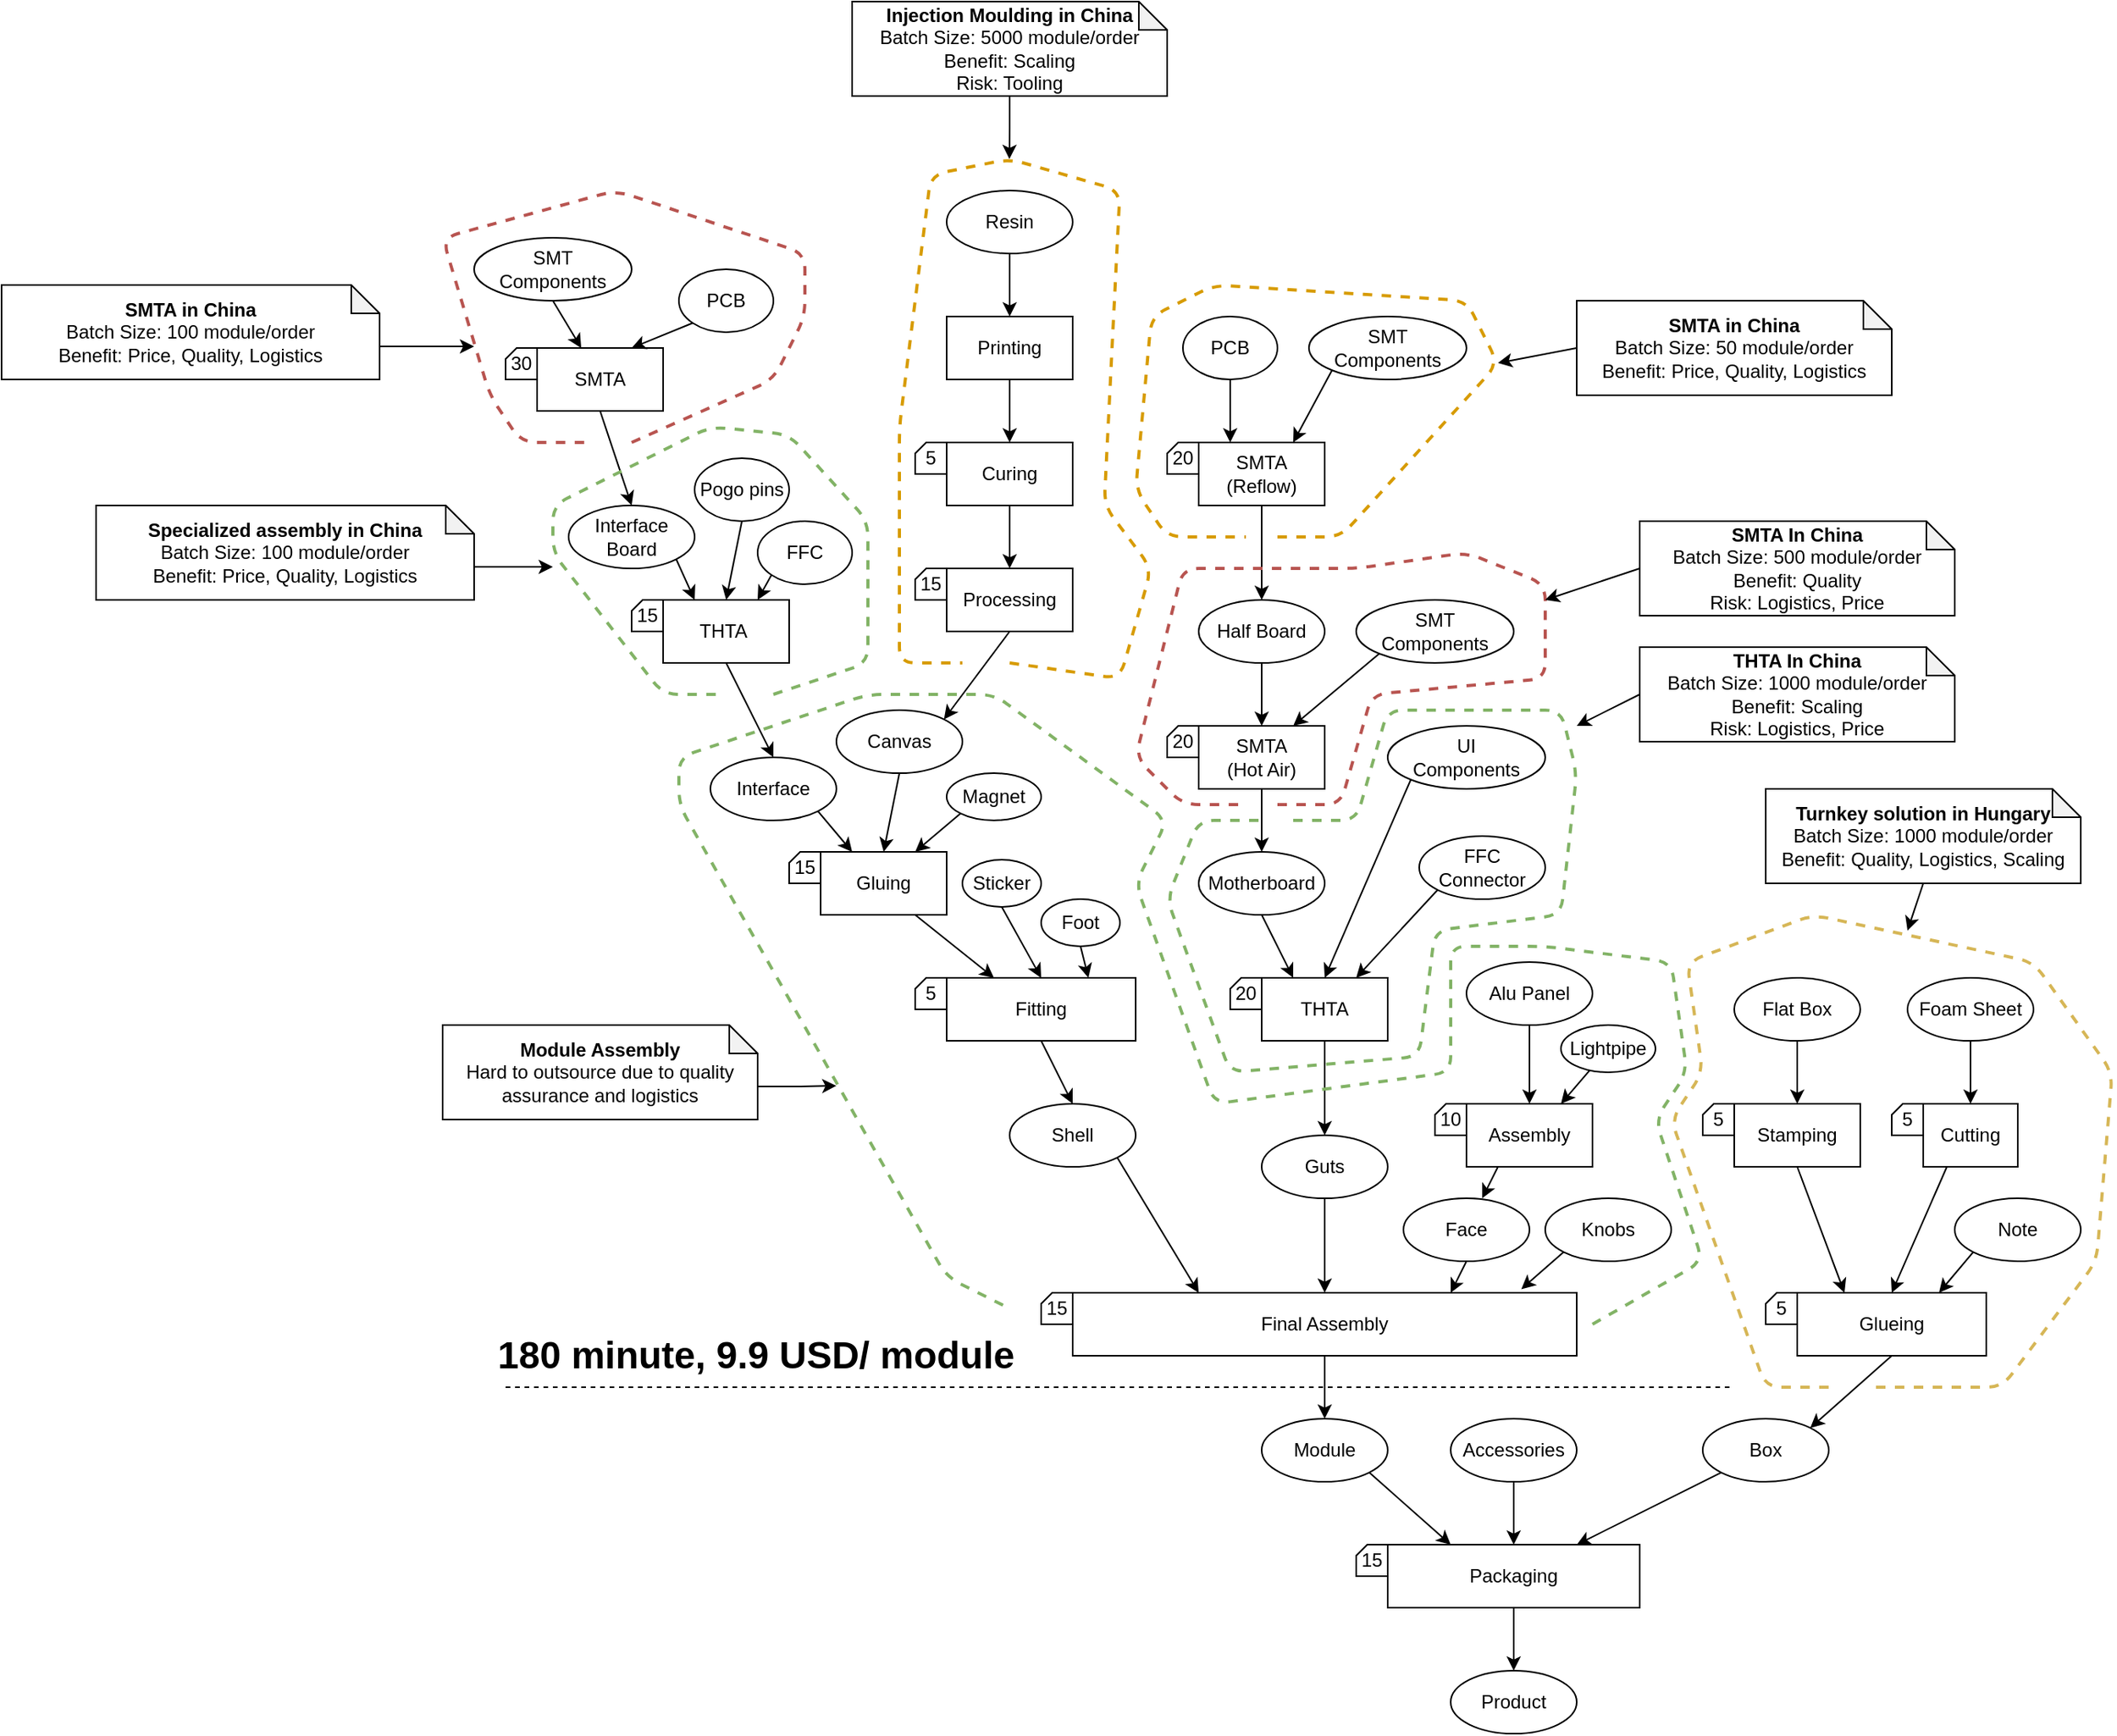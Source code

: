 <mxfile version="12.9.3" type="device"><diagram id="4c3Ffonw-lB8tO26kBs2" name="Page-1"><mxGraphModel dx="1303" dy="1295" grid="1" gridSize="10" guides="1" tooltips="1" connect="1" arrows="1" fold="1" page="1" pageScale="1" pageWidth="1654" pageHeight="1169" math="0" shadow="0"><root><mxCell id="0"/><mxCell id="1" parent="0"/><mxCell id="80USnjIsQjMf6EZ9Q8iS-93" style="edgeStyle=none;rounded=0;orthogonalLoop=1;jettySize=auto;html=1;exitX=0.5;exitY=1;exitDx=0;exitDy=0;entryX=0.5;entryY=0;entryDx=0;entryDy=0;" parent="1" source="80USnjIsQjMf6EZ9Q8iS-7" target="80USnjIsQjMf6EZ9Q8iS-92" edge="1"><mxGeometry relative="1" as="geometry"/></mxCell><mxCell id="80USnjIsQjMf6EZ9Q8iS-7" value="SMTA&lt;br&gt;(Reflow)" style="rounded=0;whiteSpace=wrap;html=1;" parent="1" vertex="1"><mxGeometry x="920" y="300" width="80" height="40" as="geometry"/></mxCell><mxCell id="80USnjIsQjMf6EZ9Q8iS-85" style="edgeStyle=none;rounded=0;orthogonalLoop=1;jettySize=auto;html=1;exitX=0;exitY=1;exitDx=0;exitDy=0;entryX=0.75;entryY=0;entryDx=0;entryDy=0;" parent="1" source="80USnjIsQjMf6EZ9Q8iS-26" target="80USnjIsQjMf6EZ9Q8iS-7" edge="1"><mxGeometry relative="1" as="geometry"/></mxCell><mxCell id="80USnjIsQjMf6EZ9Q8iS-26" value="SMT&lt;br&gt;Components" style="ellipse;whiteSpace=wrap;html=1;" parent="1" vertex="1"><mxGeometry x="990" y="220" width="100" height="40" as="geometry"/></mxCell><mxCell id="80USnjIsQjMf6EZ9Q8iS-84" style="edgeStyle=none;rounded=0;orthogonalLoop=1;jettySize=auto;html=1;exitX=0.5;exitY=1;exitDx=0;exitDy=0;entryX=0.25;entryY=0;entryDx=0;entryDy=0;" parent="1" source="80USnjIsQjMf6EZ9Q8iS-27" target="80USnjIsQjMf6EZ9Q8iS-7" edge="1"><mxGeometry relative="1" as="geometry"/></mxCell><mxCell id="80USnjIsQjMf6EZ9Q8iS-27" value="PCB" style="ellipse;whiteSpace=wrap;html=1;" parent="1" vertex="1"><mxGeometry x="910" y="220" width="60" height="40" as="geometry"/></mxCell><mxCell id="OgNUZuRC2CiyEjr5Gq2l-3" style="rounded=0;orthogonalLoop=1;jettySize=auto;html=1;exitX=0;exitY=1;exitDx=0;exitDy=0;entryX=0.5;entryY=0;entryDx=0;entryDy=0;" parent="1" source="80USnjIsQjMf6EZ9Q8iS-28" target="80USnjIsQjMf6EZ9Q8iS-29" edge="1"><mxGeometry relative="1" as="geometry"/></mxCell><mxCell id="80USnjIsQjMf6EZ9Q8iS-28" value="UI&lt;br&gt;Components" style="ellipse;whiteSpace=wrap;html=1;" parent="1" vertex="1"><mxGeometry x="1040" y="480" width="100" height="40" as="geometry"/></mxCell><mxCell id="80USnjIsQjMf6EZ9Q8iS-38" style="edgeStyle=none;rounded=0;orthogonalLoop=1;jettySize=auto;html=1;exitX=0.5;exitY=1;exitDx=0;exitDy=0;entryX=0.5;entryY=0;entryDx=0;entryDy=0;" parent="1" source="80USnjIsQjMf6EZ9Q8iS-29" target="80USnjIsQjMf6EZ9Q8iS-36" edge="1"><mxGeometry relative="1" as="geometry"/></mxCell><mxCell id="80USnjIsQjMf6EZ9Q8iS-29" value="THTA" style="rounded=0;whiteSpace=wrap;html=1;" parent="1" vertex="1"><mxGeometry x="960" y="640" width="80" height="40" as="geometry"/></mxCell><mxCell id="80USnjIsQjMf6EZ9Q8iS-35" style="edgeStyle=none;rounded=0;orthogonalLoop=1;jettySize=auto;html=1;exitX=0.5;exitY=1;exitDx=0;exitDy=0;entryX=0.25;entryY=0;entryDx=0;entryDy=0;" parent="1" source="80USnjIsQjMf6EZ9Q8iS-33" target="80USnjIsQjMf6EZ9Q8iS-29" edge="1"><mxGeometry relative="1" as="geometry"/></mxCell><mxCell id="80USnjIsQjMf6EZ9Q8iS-33" value="Motherboard" style="ellipse;whiteSpace=wrap;html=1;" parent="1" vertex="1"><mxGeometry x="920" y="560" width="80" height="40" as="geometry"/></mxCell><mxCell id="80USnjIsQjMf6EZ9Q8iS-123" style="edgeStyle=none;rounded=0;orthogonalLoop=1;jettySize=auto;html=1;exitX=0.5;exitY=1;exitDx=0;exitDy=0;entryX=0.5;entryY=0;entryDx=0;entryDy=0;" parent="1" source="80USnjIsQjMf6EZ9Q8iS-36" target="80USnjIsQjMf6EZ9Q8iS-52" edge="1"><mxGeometry relative="1" as="geometry"/></mxCell><mxCell id="80USnjIsQjMf6EZ9Q8iS-36" value="Guts" style="ellipse;whiteSpace=wrap;html=1;" parent="1" vertex="1"><mxGeometry x="960" y="740" width="80" height="40" as="geometry"/></mxCell><mxCell id="80USnjIsQjMf6EZ9Q8iS-124" style="edgeStyle=none;rounded=0;orthogonalLoop=1;jettySize=auto;html=1;exitX=0.5;exitY=1;exitDx=0;exitDy=0;entryX=0.75;entryY=0;entryDx=0;entryDy=0;" parent="1" source="80USnjIsQjMf6EZ9Q8iS-39" target="80USnjIsQjMf6EZ9Q8iS-52" edge="1"><mxGeometry relative="1" as="geometry"/></mxCell><mxCell id="80USnjIsQjMf6EZ9Q8iS-39" value="Face" style="ellipse;whiteSpace=wrap;html=1;" parent="1" vertex="1"><mxGeometry x="1050" y="780" width="80" height="40" as="geometry"/></mxCell><mxCell id="80USnjIsQjMf6EZ9Q8iS-119" style="edgeStyle=none;rounded=0;orthogonalLoop=1;jettySize=auto;html=1;exitX=0.5;exitY=1;exitDx=0;exitDy=0;entryX=0.5;entryY=0;entryDx=0;entryDy=0;" parent="1" source="80USnjIsQjMf6EZ9Q8iS-40" target="80USnjIsQjMf6EZ9Q8iS-43" edge="1"><mxGeometry relative="1" as="geometry"/></mxCell><mxCell id="80USnjIsQjMf6EZ9Q8iS-40" value="Alu Panel" style="ellipse;whiteSpace=wrap;html=1;" parent="1" vertex="1"><mxGeometry x="1090" y="630" width="80" height="40" as="geometry"/></mxCell><mxCell id="80USnjIsQjMf6EZ9Q8iS-120" style="edgeStyle=none;rounded=0;orthogonalLoop=1;jettySize=auto;html=1;entryX=0.75;entryY=0;entryDx=0;entryDy=0;" parent="1" source="80USnjIsQjMf6EZ9Q8iS-41" target="80USnjIsQjMf6EZ9Q8iS-43" edge="1"><mxGeometry relative="1" as="geometry"><mxPoint x="1220" y="620" as="targetPoint"/></mxGeometry></mxCell><mxCell id="80USnjIsQjMf6EZ9Q8iS-41" value="Lightpipe" style="ellipse;whiteSpace=wrap;html=1;" parent="1" vertex="1"><mxGeometry x="1150" y="670" width="60" height="30" as="geometry"/></mxCell><mxCell id="80USnjIsQjMf6EZ9Q8iS-44" style="edgeStyle=none;rounded=0;orthogonalLoop=1;jettySize=auto;html=1;exitX=0.25;exitY=1;exitDx=0;exitDy=0;entryX=0.5;entryY=0;entryDx=0;entryDy=0;" parent="1" source="80USnjIsQjMf6EZ9Q8iS-43" edge="1"><mxGeometry relative="1" as="geometry"><mxPoint x="1100" y="780" as="targetPoint"/></mxGeometry></mxCell><mxCell id="80USnjIsQjMf6EZ9Q8iS-43" value="Assembly" style="rounded=0;whiteSpace=wrap;html=1;" parent="1" vertex="1"><mxGeometry x="1090" y="720" width="80" height="40" as="geometry"/></mxCell><mxCell id="80USnjIsQjMf6EZ9Q8iS-230" style="edgeStyle=none;rounded=0;orthogonalLoop=1;jettySize=auto;html=1;exitX=0;exitY=1;exitDx=0;exitDy=0;entryX=0.75;entryY=0;entryDx=0;entryDy=0;strokeWidth=1;" parent="1" source="80USnjIsQjMf6EZ9Q8iS-50" target="80USnjIsQjMf6EZ9Q8iS-77" edge="1"><mxGeometry relative="1" as="geometry"/></mxCell><mxCell id="80USnjIsQjMf6EZ9Q8iS-50" value="Magnet" style="ellipse;whiteSpace=wrap;html=1;" parent="1" vertex="1"><mxGeometry x="760" y="510" width="60" height="30" as="geometry"/></mxCell><mxCell id="80USnjIsQjMf6EZ9Q8iS-80" style="edgeStyle=none;rounded=0;orthogonalLoop=1;jettySize=auto;html=1;exitX=0.5;exitY=1;exitDx=0;exitDy=0;entryX=0.5;entryY=0;entryDx=0;entryDy=0;" parent="1" source="80USnjIsQjMf6EZ9Q8iS-51" target="80USnjIsQjMf6EZ9Q8iS-77" edge="1"><mxGeometry relative="1" as="geometry"/></mxCell><mxCell id="80USnjIsQjMf6EZ9Q8iS-51" value="Canvas" style="ellipse;whiteSpace=wrap;html=1;" parent="1" vertex="1"><mxGeometry x="690" y="470" width="80" height="40" as="geometry"/></mxCell><mxCell id="80USnjIsQjMf6EZ9Q8iS-129" style="edgeStyle=none;rounded=0;orthogonalLoop=1;jettySize=auto;html=1;exitX=0.5;exitY=1;exitDx=0;exitDy=0;entryX=0.5;entryY=0;entryDx=0;entryDy=0;" parent="1" source="80USnjIsQjMf6EZ9Q8iS-52" target="80USnjIsQjMf6EZ9Q8iS-128" edge="1"><mxGeometry relative="1" as="geometry"/></mxCell><mxCell id="80USnjIsQjMf6EZ9Q8iS-52" value="Final Assembly" style="rounded=0;whiteSpace=wrap;html=1;" parent="1" vertex="1"><mxGeometry x="840" y="840" width="320" height="40" as="geometry"/></mxCell><mxCell id="80USnjIsQjMf6EZ9Q8iS-122" style="edgeStyle=none;rounded=0;orthogonalLoop=1;jettySize=auto;html=1;exitX=1;exitY=1;exitDx=0;exitDy=0;entryX=0.25;entryY=0;entryDx=0;entryDy=0;" parent="1" source="80USnjIsQjMf6EZ9Q8iS-53" target="80USnjIsQjMf6EZ9Q8iS-52" edge="1"><mxGeometry relative="1" as="geometry"/></mxCell><mxCell id="80USnjIsQjMf6EZ9Q8iS-53" value="Shell" style="ellipse;whiteSpace=wrap;html=1;" parent="1" vertex="1"><mxGeometry x="800" y="720" width="80" height="40" as="geometry"/></mxCell><mxCell id="80USnjIsQjMf6EZ9Q8iS-54" style="edgeStyle=none;rounded=0;orthogonalLoop=1;jettySize=auto;html=1;exitX=0.5;exitY=1;exitDx=0;exitDy=0;entryX=0.5;entryY=0;entryDx=0;entryDy=0;" parent="1" source="80USnjIsQjMf6EZ9Q8iS-55" target="80USnjIsQjMf6EZ9Q8iS-60" edge="1"><mxGeometry relative="1" as="geometry"/></mxCell><mxCell id="80USnjIsQjMf6EZ9Q8iS-55" value="SMTA" style="rounded=0;whiteSpace=wrap;html=1;" parent="1" vertex="1"><mxGeometry x="500" y="240" width="80" height="40" as="geometry"/></mxCell><mxCell id="80USnjIsQjMf6EZ9Q8iS-56" style="edgeStyle=none;rounded=0;orthogonalLoop=1;jettySize=auto;html=1;exitX=0;exitY=1;exitDx=0;exitDy=0;entryX=0.75;entryY=0;entryDx=0;entryDy=0;" parent="1" source="80USnjIsQjMf6EZ9Q8iS-59" target="80USnjIsQjMf6EZ9Q8iS-55" edge="1"><mxGeometry relative="1" as="geometry"><mxPoint x="580" y="210" as="sourcePoint"/></mxGeometry></mxCell><mxCell id="80USnjIsQjMf6EZ9Q8iS-57" style="edgeStyle=none;rounded=0;orthogonalLoop=1;jettySize=auto;html=1;exitX=0.5;exitY=1;exitDx=0;exitDy=0;" parent="1" source="80USnjIsQjMf6EZ9Q8iS-58" target="80USnjIsQjMf6EZ9Q8iS-55" edge="1"><mxGeometry relative="1" as="geometry"><mxPoint x="540" y="160" as="sourcePoint"/></mxGeometry></mxCell><mxCell id="80USnjIsQjMf6EZ9Q8iS-58" value="SMT&lt;br&gt;Components" style="ellipse;whiteSpace=wrap;html=1;" parent="1" vertex="1"><mxGeometry x="460" y="170" width="100" height="40" as="geometry"/></mxCell><mxCell id="80USnjIsQjMf6EZ9Q8iS-59" value="PCB" style="ellipse;whiteSpace=wrap;html=1;" parent="1" vertex="1"><mxGeometry x="590" y="190" width="60" height="40" as="geometry"/></mxCell><mxCell id="80USnjIsQjMf6EZ9Q8iS-68" style="edgeStyle=none;rounded=0;orthogonalLoop=1;jettySize=auto;html=1;exitX=1;exitY=1;exitDx=0;exitDy=0;entryX=0.25;entryY=0;entryDx=0;entryDy=0;" parent="1" source="80USnjIsQjMf6EZ9Q8iS-60" target="80USnjIsQjMf6EZ9Q8iS-62" edge="1"><mxGeometry relative="1" as="geometry"/></mxCell><mxCell id="80USnjIsQjMf6EZ9Q8iS-60" value="Interface Board" style="ellipse;whiteSpace=wrap;html=1;" parent="1" vertex="1"><mxGeometry x="520" y="340" width="80" height="40" as="geometry"/></mxCell><mxCell id="80USnjIsQjMf6EZ9Q8iS-233" style="edgeStyle=none;rounded=0;orthogonalLoop=1;jettySize=auto;html=1;exitX=0.5;exitY=1;exitDx=0;exitDy=0;entryX=0.5;entryY=0;entryDx=0;entryDy=0;strokeWidth=1;" parent="1" source="80USnjIsQjMf6EZ9Q8iS-62" target="80USnjIsQjMf6EZ9Q8iS-75" edge="1"><mxGeometry relative="1" as="geometry"/></mxCell><mxCell id="80USnjIsQjMf6EZ9Q8iS-62" value="THTA&amp;nbsp;" style="rounded=0;whiteSpace=wrap;html=1;" parent="1" vertex="1"><mxGeometry x="580" y="400" width="80" height="40" as="geometry"/></mxCell><mxCell id="80USnjIsQjMf6EZ9Q8iS-70" style="edgeStyle=none;rounded=0;orthogonalLoop=1;jettySize=auto;html=1;exitX=0.5;exitY=1;exitDx=0;exitDy=0;entryX=0.5;entryY=0;entryDx=0;entryDy=0;" parent="1" source="80USnjIsQjMf6EZ9Q8iS-69" target="80USnjIsQjMf6EZ9Q8iS-62" edge="1"><mxGeometry relative="1" as="geometry"/></mxCell><mxCell id="80USnjIsQjMf6EZ9Q8iS-69" value="Pogo pins" style="ellipse;whiteSpace=wrap;html=1;" parent="1" vertex="1"><mxGeometry x="600" y="310" width="60" height="40" as="geometry"/></mxCell><mxCell id="80USnjIsQjMf6EZ9Q8iS-72" style="edgeStyle=none;rounded=0;orthogonalLoop=1;jettySize=auto;html=1;exitX=0;exitY=1;exitDx=0;exitDy=0;entryX=0.75;entryY=0;entryDx=0;entryDy=0;" parent="1" source="80USnjIsQjMf6EZ9Q8iS-71" target="80USnjIsQjMf6EZ9Q8iS-62" edge="1"><mxGeometry relative="1" as="geometry"><mxPoint x="621" y="400" as="targetPoint"/></mxGeometry></mxCell><mxCell id="80USnjIsQjMf6EZ9Q8iS-71" value="FFC" style="ellipse;whiteSpace=wrap;html=1;" parent="1" vertex="1"><mxGeometry x="640" y="350" width="60" height="40" as="geometry"/></mxCell><mxCell id="OgNUZuRC2CiyEjr5Gq2l-4" style="edgeStyle=none;rounded=0;orthogonalLoop=1;jettySize=auto;html=1;exitX=0;exitY=1;exitDx=0;exitDy=0;entryX=0.75;entryY=0;entryDx=0;entryDy=0;" parent="1" source="80USnjIsQjMf6EZ9Q8iS-73" target="80USnjIsQjMf6EZ9Q8iS-29" edge="1"><mxGeometry relative="1" as="geometry"/></mxCell><mxCell id="80USnjIsQjMf6EZ9Q8iS-73" value="FFC&lt;br&gt;Connector" style="ellipse;whiteSpace=wrap;html=1;" parent="1" vertex="1"><mxGeometry x="1060" y="550" width="80" height="40" as="geometry"/></mxCell><mxCell id="80USnjIsQjMf6EZ9Q8iS-229" style="edgeStyle=none;rounded=0;orthogonalLoop=1;jettySize=auto;html=1;exitX=1;exitY=1;exitDx=0;exitDy=0;entryX=0.25;entryY=0;entryDx=0;entryDy=0;strokeWidth=1;" parent="1" source="80USnjIsQjMf6EZ9Q8iS-75" target="80USnjIsQjMf6EZ9Q8iS-77" edge="1"><mxGeometry relative="1" as="geometry"/></mxCell><mxCell id="80USnjIsQjMf6EZ9Q8iS-75" value="Interface" style="ellipse;whiteSpace=wrap;html=1;" parent="1" vertex="1"><mxGeometry x="610" y="500" width="80" height="40" as="geometry"/></mxCell><mxCell id="80USnjIsQjMf6EZ9Q8iS-111" style="edgeStyle=none;rounded=0;orthogonalLoop=1;jettySize=auto;html=1;exitX=0.75;exitY=1;exitDx=0;exitDy=0;entryX=0.25;entryY=0;entryDx=0;entryDy=0;" parent="1" source="80USnjIsQjMf6EZ9Q8iS-77" target="80USnjIsQjMf6EZ9Q8iS-109" edge="1"><mxGeometry relative="1" as="geometry"/></mxCell><mxCell id="80USnjIsQjMf6EZ9Q8iS-77" value="Gluing" style="rounded=0;whiteSpace=wrap;html=1;" parent="1" vertex="1"><mxGeometry x="680" y="560" width="80" height="40" as="geometry"/></mxCell><mxCell id="80USnjIsQjMf6EZ9Q8iS-91" style="edgeStyle=none;rounded=0;orthogonalLoop=1;jettySize=auto;html=1;exitX=0.5;exitY=1;exitDx=0;exitDy=0;entryX=0.5;entryY=0;entryDx=0;entryDy=0;" parent="1" source="80USnjIsQjMf6EZ9Q8iS-86" target="80USnjIsQjMf6EZ9Q8iS-33" edge="1"><mxGeometry relative="1" as="geometry"/></mxCell><mxCell id="80USnjIsQjMf6EZ9Q8iS-86" value="SMTA&lt;br&gt;(Hot Air)" style="rounded=0;whiteSpace=wrap;html=1;" parent="1" vertex="1"><mxGeometry x="920" y="480" width="80" height="40" as="geometry"/></mxCell><mxCell id="80USnjIsQjMf6EZ9Q8iS-90" style="edgeStyle=none;rounded=0;orthogonalLoop=1;jettySize=auto;html=1;exitX=0;exitY=1;exitDx=0;exitDy=0;entryX=0.75;entryY=0;entryDx=0;entryDy=0;" parent="1" source="80USnjIsQjMf6EZ9Q8iS-87" target="80USnjIsQjMf6EZ9Q8iS-86" edge="1"><mxGeometry relative="1" as="geometry"/></mxCell><mxCell id="80USnjIsQjMf6EZ9Q8iS-87" value="SMT&lt;br&gt;Components" style="ellipse;whiteSpace=wrap;html=1;" parent="1" vertex="1"><mxGeometry x="1020" y="400" width="100" height="40" as="geometry"/></mxCell><mxCell id="80USnjIsQjMf6EZ9Q8iS-94" style="edgeStyle=none;rounded=0;orthogonalLoop=1;jettySize=auto;html=1;exitX=0.5;exitY=1;exitDx=0;exitDy=0;entryX=0.5;entryY=0;entryDx=0;entryDy=0;" parent="1" source="80USnjIsQjMf6EZ9Q8iS-92" target="80USnjIsQjMf6EZ9Q8iS-86" edge="1"><mxGeometry relative="1" as="geometry"/></mxCell><mxCell id="80USnjIsQjMf6EZ9Q8iS-92" value="Half Board" style="ellipse;whiteSpace=wrap;html=1;" parent="1" vertex="1"><mxGeometry x="920" y="400" width="80" height="40" as="geometry"/></mxCell><mxCell id="80USnjIsQjMf6EZ9Q8iS-115" style="edgeStyle=none;rounded=0;orthogonalLoop=1;jettySize=auto;html=1;exitX=0.5;exitY=1;exitDx=0;exitDy=0;entryX=0.5;entryY=0;entryDx=0;entryDy=0;" parent="1" source="80USnjIsQjMf6EZ9Q8iS-107" target="80USnjIsQjMf6EZ9Q8iS-109" edge="1"><mxGeometry relative="1" as="geometry"/></mxCell><mxCell id="80USnjIsQjMf6EZ9Q8iS-107" value="Sticker" style="ellipse;whiteSpace=wrap;html=1;" parent="1" vertex="1"><mxGeometry x="770" y="565" width="50" height="30" as="geometry"/></mxCell><mxCell id="80USnjIsQjMf6EZ9Q8iS-110" style="edgeStyle=none;rounded=0;orthogonalLoop=1;jettySize=auto;html=1;exitX=0.5;exitY=1;exitDx=0;exitDy=0;entryX=0.5;entryY=0;entryDx=0;entryDy=0;" parent="1" source="80USnjIsQjMf6EZ9Q8iS-109" target="80USnjIsQjMf6EZ9Q8iS-53" edge="1"><mxGeometry relative="1" as="geometry"/></mxCell><mxCell id="80USnjIsQjMf6EZ9Q8iS-109" value="Fitting" style="rounded=0;whiteSpace=wrap;html=1;" parent="1" vertex="1"><mxGeometry x="760" y="640" width="120" height="40" as="geometry"/></mxCell><mxCell id="80USnjIsQjMf6EZ9Q8iS-116" style="edgeStyle=none;rounded=0;orthogonalLoop=1;jettySize=auto;html=1;exitX=0.5;exitY=1;exitDx=0;exitDy=0;entryX=0.75;entryY=0;entryDx=0;entryDy=0;" parent="1" source="80USnjIsQjMf6EZ9Q8iS-112" target="80USnjIsQjMf6EZ9Q8iS-109" edge="1"><mxGeometry relative="1" as="geometry"/></mxCell><mxCell id="80USnjIsQjMf6EZ9Q8iS-112" value="Foot" style="ellipse;whiteSpace=wrap;html=1;" parent="1" vertex="1"><mxGeometry x="820" y="590" width="50" height="30" as="geometry"/></mxCell><mxCell id="80USnjIsQjMf6EZ9Q8iS-134" style="edgeStyle=none;rounded=0;orthogonalLoop=1;jettySize=auto;html=1;exitX=0.5;exitY=1;exitDx=0;exitDy=0;" parent="1" source="80USnjIsQjMf6EZ9Q8iS-125" target="80USnjIsQjMf6EZ9Q8iS-133" edge="1"><mxGeometry relative="1" as="geometry"/></mxCell><mxCell id="80USnjIsQjMf6EZ9Q8iS-125" value="Packaging" style="rounded=0;whiteSpace=wrap;html=1;" parent="1" vertex="1"><mxGeometry x="1040" y="1000" width="160" height="40" as="geometry"/></mxCell><mxCell id="80USnjIsQjMf6EZ9Q8iS-131" style="edgeStyle=none;rounded=0;orthogonalLoop=1;jettySize=auto;html=1;exitX=0.5;exitY=1;exitDx=0;exitDy=0;entryX=0.5;entryY=0;entryDx=0;entryDy=0;" parent="1" source="80USnjIsQjMf6EZ9Q8iS-126" target="80USnjIsQjMf6EZ9Q8iS-125" edge="1"><mxGeometry relative="1" as="geometry"/></mxCell><mxCell id="80USnjIsQjMf6EZ9Q8iS-126" value="Accessories" style="ellipse;whiteSpace=wrap;html=1;" parent="1" vertex="1"><mxGeometry x="1080" y="920" width="80" height="40" as="geometry"/></mxCell><mxCell id="80USnjIsQjMf6EZ9Q8iS-132" style="edgeStyle=none;rounded=0;orthogonalLoop=1;jettySize=auto;html=1;exitX=0;exitY=1;exitDx=0;exitDy=0;entryX=0.75;entryY=0;entryDx=0;entryDy=0;" parent="1" source="80USnjIsQjMf6EZ9Q8iS-127" target="80USnjIsQjMf6EZ9Q8iS-125" edge="1"><mxGeometry relative="1" as="geometry"/></mxCell><mxCell id="80USnjIsQjMf6EZ9Q8iS-127" value="Box" style="ellipse;whiteSpace=wrap;html=1;" parent="1" vertex="1"><mxGeometry x="1240" y="920" width="80" height="40" as="geometry"/></mxCell><mxCell id="80USnjIsQjMf6EZ9Q8iS-130" style="edgeStyle=none;rounded=0;orthogonalLoop=1;jettySize=auto;html=1;exitX=1;exitY=1;exitDx=0;exitDy=0;entryX=0.25;entryY=0;entryDx=0;entryDy=0;" parent="1" source="80USnjIsQjMf6EZ9Q8iS-128" target="80USnjIsQjMf6EZ9Q8iS-125" edge="1"><mxGeometry relative="1" as="geometry"/></mxCell><mxCell id="80USnjIsQjMf6EZ9Q8iS-128" value="Module" style="ellipse;whiteSpace=wrap;html=1;" parent="1" vertex="1"><mxGeometry x="960" y="920" width="80" height="40" as="geometry"/></mxCell><mxCell id="80USnjIsQjMf6EZ9Q8iS-133" value="Product" style="ellipse;whiteSpace=wrap;html=1;" parent="1" vertex="1"><mxGeometry x="1080" y="1080" width="80" height="40" as="geometry"/></mxCell><mxCell id="80USnjIsQjMf6EZ9Q8iS-139" style="edgeStyle=none;rounded=0;orthogonalLoop=1;jettySize=auto;html=1;exitX=0.5;exitY=1;exitDx=0;exitDy=0;entryX=0.5;entryY=0;entryDx=0;entryDy=0;" parent="1" source="80USnjIsQjMf6EZ9Q8iS-136" target="80USnjIsQjMf6EZ9Q8iS-137" edge="1"><mxGeometry relative="1" as="geometry"/></mxCell><mxCell id="80USnjIsQjMf6EZ9Q8iS-136" value="Flat Box" style="ellipse;whiteSpace=wrap;html=1;" parent="1" vertex="1"><mxGeometry x="1260" y="640" width="80" height="40" as="geometry"/></mxCell><mxCell id="80USnjIsQjMf6EZ9Q8iS-158" style="edgeStyle=none;rounded=0;orthogonalLoop=1;jettySize=auto;html=1;exitX=0.5;exitY=1;exitDx=0;exitDy=0;entryX=0.25;entryY=0;entryDx=0;entryDy=0;" parent="1" source="80USnjIsQjMf6EZ9Q8iS-137" target="80USnjIsQjMf6EZ9Q8iS-145" edge="1"><mxGeometry relative="1" as="geometry"/></mxCell><mxCell id="80USnjIsQjMf6EZ9Q8iS-137" value="Stamping" style="rounded=0;whiteSpace=wrap;html=1;" parent="1" vertex="1"><mxGeometry x="1260" y="720" width="80" height="40" as="geometry"/></mxCell><mxCell id="80USnjIsQjMf6EZ9Q8iS-142" style="edgeStyle=none;rounded=0;orthogonalLoop=1;jettySize=auto;html=1;exitX=0.5;exitY=1;exitDx=0;exitDy=0;entryX=0.5;entryY=0;entryDx=0;entryDy=0;" parent="1" source="80USnjIsQjMf6EZ9Q8iS-140" target="80USnjIsQjMf6EZ9Q8iS-141" edge="1"><mxGeometry relative="1" as="geometry"/></mxCell><mxCell id="80USnjIsQjMf6EZ9Q8iS-140" value="Foam Sheet" style="ellipse;whiteSpace=wrap;html=1;" parent="1" vertex="1"><mxGeometry x="1370" y="640" width="80" height="40" as="geometry"/></mxCell><mxCell id="80USnjIsQjMf6EZ9Q8iS-141" value="Cutting" style="rounded=0;whiteSpace=wrap;html=1;" parent="1" vertex="1"><mxGeometry x="1380" y="720" width="60" height="40" as="geometry"/></mxCell><mxCell id="80USnjIsQjMf6EZ9Q8iS-149" style="edgeStyle=none;rounded=0;orthogonalLoop=1;jettySize=auto;html=1;exitX=0.5;exitY=1;exitDx=0;exitDy=0;entryX=1;entryY=0;entryDx=0;entryDy=0;" parent="1" source="80USnjIsQjMf6EZ9Q8iS-145" target="80USnjIsQjMf6EZ9Q8iS-127" edge="1"><mxGeometry relative="1" as="geometry"/></mxCell><mxCell id="80USnjIsQjMf6EZ9Q8iS-145" value="Glueing" style="rounded=0;whiteSpace=wrap;html=1;" parent="1" vertex="1"><mxGeometry x="1300" y="840" width="120" height="40" as="geometry"/></mxCell><mxCell id="80USnjIsQjMf6EZ9Q8iS-159" style="edgeStyle=none;rounded=0;orthogonalLoop=1;jettySize=auto;html=1;exitX=0.25;exitY=1;exitDx=0;exitDy=0;entryX=0.5;entryY=0;entryDx=0;entryDy=0;" parent="1" source="80USnjIsQjMf6EZ9Q8iS-141" target="80USnjIsQjMf6EZ9Q8iS-145" edge="1"><mxGeometry relative="1" as="geometry"><mxPoint x="1391.716" y="754.142" as="sourcePoint"/></mxGeometry></mxCell><mxCell id="80USnjIsQjMf6EZ9Q8iS-160" style="edgeStyle=none;rounded=0;orthogonalLoop=1;jettySize=auto;html=1;exitX=0;exitY=1;exitDx=0;exitDy=0;entryX=0.75;entryY=0;entryDx=0;entryDy=0;" parent="1" source="80USnjIsQjMf6EZ9Q8iS-156" target="80USnjIsQjMf6EZ9Q8iS-145" edge="1"><mxGeometry relative="1" as="geometry"/></mxCell><mxCell id="80USnjIsQjMf6EZ9Q8iS-156" value="Note" style="ellipse;whiteSpace=wrap;html=1;" parent="1" vertex="1"><mxGeometry x="1400" y="780" width="80" height="40" as="geometry"/></mxCell><mxCell id="80USnjIsQjMf6EZ9Q8iS-164" value="15" style="shape=card;whiteSpace=wrap;html=1;size=7;" parent="1" vertex="1"><mxGeometry x="560" y="400" width="20" height="20" as="geometry"/></mxCell><mxCell id="80USnjIsQjMf6EZ9Q8iS-165" value="30" style="shape=card;whiteSpace=wrap;html=1;size=7;" parent="1" vertex="1"><mxGeometry x="480" y="240" width="20" height="20" as="geometry"/></mxCell><mxCell id="80USnjIsQjMf6EZ9Q8iS-166" value="20" style="shape=card;whiteSpace=wrap;html=1;size=7;" parent="1" vertex="1"><mxGeometry x="900" y="300" width="20" height="20" as="geometry"/></mxCell><mxCell id="80USnjIsQjMf6EZ9Q8iS-167" value="" style="endArrow=none;dashed=1;html=1;fillColor=#f8cecc;strokeColor=#b85450;strokeWidth=2;" parent="1" edge="1"><mxGeometry width="50" height="50" relative="1" as="geometry"><mxPoint x="560" y="300" as="sourcePoint"/><mxPoint x="530" y="300" as="targetPoint"/><Array as="points"><mxPoint x="650" y="260"/><mxPoint x="670" y="220"/><mxPoint x="670" y="180"/><mxPoint x="550" y="140"/><mxPoint x="440" y="170"/><mxPoint x="470" y="270"/><mxPoint x="490" y="300"/></Array></mxGeometry></mxCell><mxCell id="80USnjIsQjMf6EZ9Q8iS-168" value="" style="endArrow=none;dashed=1;html=1;fillColor=#ffe6cc;strokeColor=#d79b00;strokeWidth=2;" parent="1" edge="1"><mxGeometry width="50" height="50" relative="1" as="geometry"><mxPoint x="970" y="360" as="sourcePoint"/><mxPoint x="950" y="360" as="targetPoint"/><Array as="points"><mxPoint x="1010" y="360"/><mxPoint x="1110" y="250"/><mxPoint x="1090" y="210"/><mxPoint x="930" y="200"/><mxPoint x="890" y="220"/><mxPoint x="880" y="330"/><mxPoint x="900" y="360"/></Array></mxGeometry></mxCell><mxCell id="80USnjIsQjMf6EZ9Q8iS-169" value="5" style="shape=card;whiteSpace=wrap;html=1;size=7;" parent="1" vertex="1"><mxGeometry x="1360" y="720" width="20" height="20" as="geometry"/></mxCell><mxCell id="80USnjIsQjMf6EZ9Q8iS-170" value="5" style="shape=card;whiteSpace=wrap;html=1;size=7;" parent="1" vertex="1"><mxGeometry x="1240" y="720" width="20" height="20" as="geometry"/></mxCell><mxCell id="80USnjIsQjMf6EZ9Q8iS-171" value="5" style="shape=card;whiteSpace=wrap;html=1;size=7;" parent="1" vertex="1"><mxGeometry x="1280" y="840" width="20" height="20" as="geometry"/></mxCell><mxCell id="80USnjIsQjMf6EZ9Q8iS-172" value="15" style="shape=card;whiteSpace=wrap;html=1;size=7;" parent="1" vertex="1"><mxGeometry x="1020" y="1000" width="20" height="20" as="geometry"/></mxCell><mxCell id="80USnjIsQjMf6EZ9Q8iS-174" value="15" style="shape=card;whiteSpace=wrap;html=1;size=7;" parent="1" vertex="1"><mxGeometry x="820" y="840" width="20" height="20" as="geometry"/></mxCell><mxCell id="80USnjIsQjMf6EZ9Q8iS-175" value="15" style="shape=card;whiteSpace=wrap;html=1;size=7;" parent="1" vertex="1"><mxGeometry x="660" y="560" width="20" height="20" as="geometry"/></mxCell><mxCell id="80USnjIsQjMf6EZ9Q8iS-176" value="5" style="shape=card;whiteSpace=wrap;html=1;size=7;" parent="1" vertex="1"><mxGeometry x="740" y="640" width="20" height="20" as="geometry"/></mxCell><mxCell id="80USnjIsQjMf6EZ9Q8iS-178" value="20" style="shape=card;whiteSpace=wrap;html=1;size=7;" parent="1" vertex="1"><mxGeometry x="900" y="480" width="20" height="20" as="geometry"/></mxCell><mxCell id="80USnjIsQjMf6EZ9Q8iS-179" value="20" style="shape=card;whiteSpace=wrap;html=1;size=7;" parent="1" vertex="1"><mxGeometry x="940" y="640" width="20" height="20" as="geometry"/></mxCell><mxCell id="80USnjIsQjMf6EZ9Q8iS-180" value="10" style="shape=card;whiteSpace=wrap;html=1;size=7;" parent="1" vertex="1"><mxGeometry x="1070" y="720" width="20" height="20" as="geometry"/></mxCell><mxCell id="80USnjIsQjMf6EZ9Q8iS-181" value="" style="endArrow=none;dashed=1;html=1;" parent="1" edge="1"><mxGeometry width="50" height="50" relative="1" as="geometry"><mxPoint x="480" y="900" as="sourcePoint"/><mxPoint x="1200" y="900" as="targetPoint"/></mxGeometry></mxCell><mxCell id="80USnjIsQjMf6EZ9Q8iS-182" value="&lt;h1&gt;180 minute, 9.9 USD/ module&lt;/h1&gt;" style="text;html=1;strokeColor=none;fillColor=none;spacing=5;spacingTop=-20;whiteSpace=wrap;overflow=hidden;rounded=0;" parent="1" vertex="1"><mxGeometry x="470" y="860" width="340" height="60" as="geometry"/></mxCell><mxCell id="80USnjIsQjMf6EZ9Q8iS-185" value="" style="endArrow=none;dashed=1;html=1;fillColor=#d5e8d4;strokeColor=#82b366;strokeWidth=2;" parent="1" edge="1"><mxGeometry width="50" height="50" relative="1" as="geometry"><mxPoint x="1170" y="860" as="sourcePoint"/><mxPoint x="800" y="850" as="targetPoint"/><Array as="points"><mxPoint x="1240" y="820"/><mxPoint x="1210" y="730"/><mxPoint x="1230" y="700"/><mxPoint x="1220" y="630"/><mxPoint x="1140" y="620"/><mxPoint x="1080" y="620"/><mxPoint x="1080" y="700"/><mxPoint x="930" y="720"/><mxPoint x="880" y="580"/><mxPoint x="900" y="540"/><mxPoint x="790" y="460"/><mxPoint x="710" y="460"/><mxPoint x="590" y="500"/><mxPoint x="590" y="530"/><mxPoint x="760" y="830"/></Array></mxGeometry></mxCell><mxCell id="80USnjIsQjMf6EZ9Q8iS-232" style="edgeStyle=none;rounded=0;orthogonalLoop=1;jettySize=auto;html=1;exitX=0;exitY=0;exitDx=200;exitDy=39;exitPerimeter=0;strokeWidth=1;" parent="1" source="80USnjIsQjMf6EZ9Q8iS-197" edge="1"><mxGeometry relative="1" as="geometry"><mxPoint x="460" y="239" as="targetPoint"/></mxGeometry></mxCell><mxCell id="80USnjIsQjMf6EZ9Q8iS-197" value="&lt;b&gt;SMTA in China&lt;/b&gt;&lt;br&gt;Batch Size: 100 module/order&lt;br&gt;Benefit: Price, Quality, Logistics" style="shape=note;whiteSpace=wrap;html=1;backgroundOutline=1;darkOpacity=0.05;size=18;" parent="1" vertex="1"><mxGeometry x="160" y="200" width="240" height="60" as="geometry"/></mxCell><mxCell id="80USnjIsQjMf6EZ9Q8iS-200" style="edgeStyle=none;rounded=0;orthogonalLoop=1;jettySize=auto;html=1;exitX=0;exitY=0.5;exitDx=0;exitDy=0;exitPerimeter=0;" parent="1" source="80USnjIsQjMf6EZ9Q8iS-198" edge="1"><mxGeometry relative="1" as="geometry"><mxPoint x="1110" y="249.529" as="targetPoint"/></mxGeometry></mxCell><mxCell id="80USnjIsQjMf6EZ9Q8iS-198" value="&lt;b&gt;SMTA in China&lt;/b&gt;&lt;br&gt;Batch Size: 50 module/order&lt;br&gt;Benefit: Price, Quality, Logistics" style="shape=note;whiteSpace=wrap;html=1;backgroundOutline=1;darkOpacity=0.05;size=18;" parent="1" vertex="1"><mxGeometry x="1160" y="210" width="200" height="60" as="geometry"/></mxCell><mxCell id="80USnjIsQjMf6EZ9Q8iS-201" value="" style="endArrow=none;dashed=1;html=1;fillColor=#f8cecc;strokeColor=#b85450;strokeWidth=2;" parent="1" edge="1"><mxGeometry width="50" height="50" relative="1" as="geometry"><mxPoint x="970" y="530" as="sourcePoint"/><mxPoint x="950" y="530" as="targetPoint"/><Array as="points"><mxPoint x="1010" y="530"/><mxPoint x="1030" y="460"/><mxPoint x="1140" y="450"/><mxPoint x="1140" y="390"/><mxPoint x="1090" y="370"/><mxPoint x="1020" y="380"/><mxPoint x="910" y="380"/><mxPoint x="880" y="500"/><mxPoint x="910" y="530"/></Array></mxGeometry></mxCell><mxCell id="80USnjIsQjMf6EZ9Q8iS-203" style="edgeStyle=none;rounded=0;orthogonalLoop=1;jettySize=auto;html=1;exitX=0;exitY=0.5;exitDx=0;exitDy=0;exitPerimeter=0;" parent="1" source="80USnjIsQjMf6EZ9Q8iS-202" edge="1"><mxGeometry relative="1" as="geometry"><mxPoint x="1140" y="400" as="targetPoint"/></mxGeometry></mxCell><mxCell id="80USnjIsQjMf6EZ9Q8iS-202" value="&lt;b&gt;SMTA In China&lt;/b&gt;&lt;br&gt;Batch Size: 500 module/order&lt;br&gt;Benefit: Quality&lt;br&gt;Risk: Logistics, Price" style="shape=note;whiteSpace=wrap;html=1;backgroundOutline=1;darkOpacity=0.05;size=18;" parent="1" vertex="1"><mxGeometry x="1200" y="350" width="200" height="60" as="geometry"/></mxCell><mxCell id="80USnjIsQjMf6EZ9Q8iS-211" style="edgeStyle=none;rounded=0;orthogonalLoop=1;jettySize=auto;html=1;exitX=0.5;exitY=1;exitDx=0;exitDy=0;exitPerimeter=0;" parent="1" source="80USnjIsQjMf6EZ9Q8iS-209" edge="1"><mxGeometry relative="1" as="geometry"><mxPoint x="1370" y="610" as="targetPoint"/></mxGeometry></mxCell><mxCell id="80USnjIsQjMf6EZ9Q8iS-209" value="&lt;b&gt;Turnkey solution in Hungary&lt;/b&gt;&lt;br&gt;Batch Size: 1000 module/order&lt;br&gt;Benefit: Quality, Logistics, Scaling" style="shape=note;whiteSpace=wrap;html=1;backgroundOutline=1;darkOpacity=0.05;size=18;" parent="1" vertex="1"><mxGeometry x="1280" y="520" width="200" height="60" as="geometry"/></mxCell><mxCell id="80USnjIsQjMf6EZ9Q8iS-210" value="" style="endArrow=none;dashed=1;html=1;strokeWidth=2;fillColor=#fff2cc;strokeColor=#d6b656;" parent="1" edge="1"><mxGeometry width="50" height="50" relative="1" as="geometry"><mxPoint x="1350" y="900" as="sourcePoint"/><mxPoint x="1320" y="900" as="targetPoint"/><Array as="points"><mxPoint x="1430" y="900"/><mxPoint x="1490" y="820"/><mxPoint x="1500" y="700"/><mxPoint x="1450" y="630"/><mxPoint x="1310" y="600"/><mxPoint x="1230" y="630"/><mxPoint x="1240" y="700"/><mxPoint x="1220" y="730"/><mxPoint x="1280" y="900"/></Array></mxGeometry></mxCell><mxCell id="80USnjIsQjMf6EZ9Q8iS-212" value="" style="endArrow=none;dashed=1;html=1;" parent="1" edge="1"><mxGeometry width="50" height="50" relative="1" as="geometry"><mxPoint x="480" y="900" as="sourcePoint"/><mxPoint x="1260" y="900" as="targetPoint"/></mxGeometry></mxCell><mxCell id="80USnjIsQjMf6EZ9Q8iS-214" value="" style="endArrow=none;dashed=1;html=1;fillColor=#d5e8d4;strokeColor=#82b366;strokeWidth=2;" parent="1" edge="1"><mxGeometry width="50" height="50" relative="1" as="geometry"><mxPoint x="650" y="460" as="sourcePoint"/><mxPoint x="615" y="460" as="targetPoint"/><Array as="points"><mxPoint x="710" y="440"/><mxPoint x="710" y="350"/><mxPoint x="660" y="295"/><mxPoint x="610" y="290"/><mxPoint x="510" y="340"/><mxPoint x="510" y="370"/><mxPoint x="580" y="460"/></Array></mxGeometry></mxCell><mxCell id="80USnjIsQjMf6EZ9Q8iS-231" style="edgeStyle=none;rounded=0;orthogonalLoop=1;jettySize=auto;html=1;exitX=0;exitY=0;exitDx=200;exitDy=39;exitPerimeter=0;strokeWidth=1;" parent="1" source="80USnjIsQjMf6EZ9Q8iS-215" edge="1"><mxGeometry relative="1" as="geometry"><mxPoint x="510" y="379" as="targetPoint"/></mxGeometry></mxCell><mxCell id="80USnjIsQjMf6EZ9Q8iS-215" value="&lt;b&gt;Specialized assembly in China&lt;/b&gt;&lt;br&gt;Batch Size: 100 module/order&lt;br&gt;Benefit: Price, Quality, Logistics" style="shape=note;whiteSpace=wrap;html=1;backgroundOutline=1;darkOpacity=0.05;size=18;" parent="1" vertex="1"><mxGeometry x="220" y="340" width="240" height="60" as="geometry"/></mxCell><mxCell id="80USnjIsQjMf6EZ9Q8iS-217" style="edgeStyle=none;rounded=0;orthogonalLoop=1;jettySize=auto;html=1;exitX=0.5;exitY=1;exitDx=0;exitDy=0;entryX=0.5;entryY=0;entryDx=0;entryDy=0;" parent="1" source="80USnjIsQjMf6EZ9Q8iS-218" target="80USnjIsQjMf6EZ9Q8iS-222" edge="1"><mxGeometry relative="1" as="geometry"/></mxCell><mxCell id="80USnjIsQjMf6EZ9Q8iS-218" value="Printing" style="rounded=0;whiteSpace=wrap;html=1;" parent="1" vertex="1"><mxGeometry x="760" y="220" width="80" height="40" as="geometry"/></mxCell><mxCell id="80USnjIsQjMf6EZ9Q8iS-219" style="edgeStyle=none;rounded=0;orthogonalLoop=1;jettySize=auto;html=1;exitX=0.5;exitY=1;exitDx=0;exitDy=0;entryX=0.5;entryY=0;entryDx=0;entryDy=0;" parent="1" source="80USnjIsQjMf6EZ9Q8iS-220" target="80USnjIsQjMf6EZ9Q8iS-218" edge="1"><mxGeometry relative="1" as="geometry"/></mxCell><mxCell id="80USnjIsQjMf6EZ9Q8iS-220" value="Resin" style="ellipse;whiteSpace=wrap;html=1;" parent="1" vertex="1"><mxGeometry x="760" y="140" width="80" height="40" as="geometry"/></mxCell><mxCell id="80USnjIsQjMf6EZ9Q8iS-221" style="edgeStyle=none;rounded=0;orthogonalLoop=1;jettySize=auto;html=1;exitX=0.5;exitY=1;exitDx=0;exitDy=0;entryX=0.5;entryY=0;entryDx=0;entryDy=0;" parent="1" source="80USnjIsQjMf6EZ9Q8iS-222" target="80USnjIsQjMf6EZ9Q8iS-223" edge="1"><mxGeometry relative="1" as="geometry"/></mxCell><mxCell id="80USnjIsQjMf6EZ9Q8iS-222" value="Curing" style="rounded=0;whiteSpace=wrap;html=1;" parent="1" vertex="1"><mxGeometry x="760" y="300" width="80" height="40" as="geometry"/></mxCell><mxCell id="80USnjIsQjMf6EZ9Q8iS-234" style="edgeStyle=none;rounded=0;orthogonalLoop=1;jettySize=auto;html=1;exitX=0.5;exitY=1;exitDx=0;exitDy=0;entryX=1;entryY=0;entryDx=0;entryDy=0;strokeWidth=1;" parent="1" source="80USnjIsQjMf6EZ9Q8iS-223" target="80USnjIsQjMf6EZ9Q8iS-51" edge="1"><mxGeometry relative="1" as="geometry"/></mxCell><mxCell id="80USnjIsQjMf6EZ9Q8iS-223" value="Processing" style="rounded=0;whiteSpace=wrap;html=1;" parent="1" vertex="1"><mxGeometry x="760" y="380" width="80" height="40" as="geometry"/></mxCell><mxCell id="80USnjIsQjMf6EZ9Q8iS-224" value="5" style="shape=card;whiteSpace=wrap;html=1;size=7;" parent="1" vertex="1"><mxGeometry x="740" y="300" width="20" height="20" as="geometry"/></mxCell><mxCell id="80USnjIsQjMf6EZ9Q8iS-225" value="15" style="shape=card;whiteSpace=wrap;html=1;size=7;" parent="1" vertex="1"><mxGeometry x="740" y="380" width="20" height="20" as="geometry"/></mxCell><mxCell id="80USnjIsQjMf6EZ9Q8iS-226" value="" style="endArrow=none;dashed=1;html=1;fillColor=#ffe6cc;strokeColor=#d79b00;strokeWidth=2;" parent="1" edge="1"><mxGeometry width="50" height="50" relative="1" as="geometry"><mxPoint x="800" y="440" as="sourcePoint"/><mxPoint x="770" y="440" as="targetPoint"/><Array as="points"><mxPoint x="870" y="450"/><mxPoint x="890" y="380"/><mxPoint x="860" y="340"/><mxPoint x="870" y="140"/><mxPoint x="800" y="120"/><mxPoint x="750" y="130"/><mxPoint x="730" y="290"/><mxPoint x="730" y="440"/></Array></mxGeometry></mxCell><mxCell id="OgNUZuRC2CiyEjr5Gq2l-1" style="edgeStyle=orthogonalEdgeStyle;rounded=0;orthogonalLoop=1;jettySize=auto;html=1;exitX=0.5;exitY=1;exitDx=0;exitDy=0;exitPerimeter=0;" parent="1" source="80USnjIsQjMf6EZ9Q8iS-228" edge="1"><mxGeometry relative="1" as="geometry"><mxPoint x="799.833" y="120" as="targetPoint"/></mxGeometry></mxCell><mxCell id="80USnjIsQjMf6EZ9Q8iS-228" value="&lt;b&gt;Injection Moulding in China&lt;/b&gt;&lt;br&gt;Batch Size: 5000 module/order&lt;br&gt;Benefit: Scaling&lt;br&gt;Risk: Tooling" style="shape=note;whiteSpace=wrap;html=1;backgroundOutline=1;darkOpacity=0.05;size=18;" parent="1" vertex="1"><mxGeometry x="700" y="20" width="200" height="60" as="geometry"/></mxCell><mxCell id="OgNUZuRC2CiyEjr5Gq2l-2" value="" style="endArrow=none;dashed=1;html=1;fillColor=#d5e8d4;strokeColor=#82b366;strokeWidth=2;" parent="1" edge="1"><mxGeometry width="50" height="50" relative="1" as="geometry"><mxPoint x="980" y="540" as="sourcePoint"/><mxPoint x="960" y="540" as="targetPoint"/><Array as="points"><mxPoint x="1020" y="540"/><mxPoint x="1040" y="470"/><mxPoint x="1150" y="470"/><mxPoint x="1160" y="510"/><mxPoint x="1150" y="600"/><mxPoint x="1070" y="610"/><mxPoint x="1060" y="690"/><mxPoint x="940" y="700"/><mxPoint x="900" y="590"/><mxPoint x="920" y="540"/></Array></mxGeometry></mxCell><mxCell id="OgNUZuRC2CiyEjr5Gq2l-7" style="edgeStyle=none;rounded=0;orthogonalLoop=1;jettySize=auto;html=1;exitX=0;exitY=0.5;exitDx=0;exitDy=0;exitPerimeter=0;" parent="1" source="OgNUZuRC2CiyEjr5Gq2l-5" edge="1"><mxGeometry relative="1" as="geometry"><mxPoint x="1160" y="480" as="targetPoint"/></mxGeometry></mxCell><mxCell id="OgNUZuRC2CiyEjr5Gq2l-5" value="&lt;b&gt;THTA In China&lt;/b&gt;&lt;br&gt;Batch Size: 1000 module/order&lt;br&gt;Benefit: Scaling&lt;br&gt;Risk: Logistics, Price" style="shape=note;whiteSpace=wrap;html=1;backgroundOutline=1;darkOpacity=0.05;size=18;" parent="1" vertex="1"><mxGeometry x="1200" y="430" width="200" height="60" as="geometry"/></mxCell><mxCell id="YS5MqUsboGCkCshiK_a2-2" style="edgeStyle=orthogonalEdgeStyle;rounded=0;orthogonalLoop=1;jettySize=auto;html=1;exitX=0;exitY=0;exitDx=120.0;exitDy=39;exitPerimeter=0;" parent="1" source="YS5MqUsboGCkCshiK_a2-1" edge="1"><mxGeometry relative="1" as="geometry"><mxPoint x="690" y="708.571" as="targetPoint"/></mxGeometry></mxCell><mxCell id="YS5MqUsboGCkCshiK_a2-1" value="&lt;b&gt;Module Assembly&lt;br&gt;&lt;/b&gt;Hard to outsource due to quality assurance and logistics" style="shape=note;whiteSpace=wrap;html=1;backgroundOutline=1;darkOpacity=0.05;size=18;" parent="1" vertex="1"><mxGeometry x="440" y="670" width="200" height="60" as="geometry"/></mxCell><mxCell id="YS5MqUsboGCkCshiK_a2-5" style="rounded=0;orthogonalLoop=1;jettySize=auto;html=1;exitX=0;exitY=1;exitDx=0;exitDy=0;entryX=0.89;entryY=-0.056;entryDx=0;entryDy=0;entryPerimeter=0;" parent="1" source="YS5MqUsboGCkCshiK_a2-4" target="80USnjIsQjMf6EZ9Q8iS-52" edge="1"><mxGeometry relative="1" as="geometry"/></mxCell><mxCell id="YS5MqUsboGCkCshiK_a2-4" value="Knobs" style="ellipse;whiteSpace=wrap;html=1;" parent="1" vertex="1"><mxGeometry x="1140" y="780" width="80" height="40" as="geometry"/></mxCell></root></mxGraphModel></diagram></mxfile>